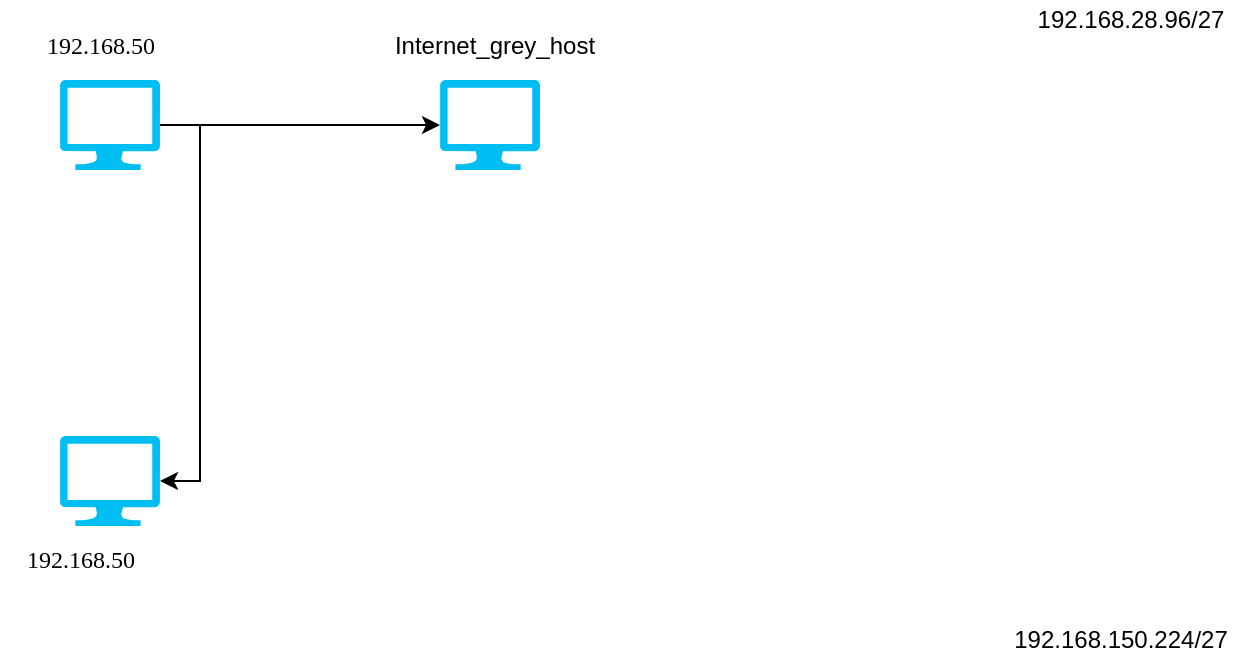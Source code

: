 <mxfile version="13.7.5" type="github">
  <diagram id="EPMpIEe7ug_O9b62MmPM" name="Page-1">
    <mxGraphModel dx="1513" dy="958" grid="1" gridSize="10" guides="1" tooltips="1" connect="1" arrows="1" fold="1" page="1" pageScale="1" pageWidth="2336" pageHeight="1654" math="0" shadow="0">
      <root>
        <mxCell id="0" />
        <mxCell id="1" parent="0" />
        <mxCell id="CrEtwg7Fl6m3hIxUlRlt-11" style="edgeStyle=orthogonalEdgeStyle;rounded=0;orthogonalLoop=1;jettySize=auto;html=1;exitX=1;exitY=0.5;exitDx=0;exitDy=0;exitPerimeter=0;entryX=1;entryY=0.5;entryDx=0;entryDy=0;entryPerimeter=0;" edge="1" parent="1" source="CrEtwg7Fl6m3hIxUlRlt-1" target="CrEtwg7Fl6m3hIxUlRlt-2">
          <mxGeometry relative="1" as="geometry" />
        </mxCell>
        <mxCell id="CrEtwg7Fl6m3hIxUlRlt-19" style="edgeStyle=orthogonalEdgeStyle;rounded=0;orthogonalLoop=1;jettySize=auto;html=1;" edge="1" parent="1" source="CrEtwg7Fl6m3hIxUlRlt-1" target="CrEtwg7Fl6m3hIxUlRlt-17">
          <mxGeometry relative="1" as="geometry" />
        </mxCell>
        <mxCell id="CrEtwg7Fl6m3hIxUlRlt-1" value="" style="verticalLabelPosition=bottom;html=1;verticalAlign=top;align=center;strokeColor=none;fillColor=#00BEF2;shape=mxgraph.azure.computer;pointerEvents=1;" vertex="1" parent="1">
          <mxGeometry x="350" y="270" width="50" height="45" as="geometry" />
        </mxCell>
        <mxCell id="CrEtwg7Fl6m3hIxUlRlt-2" value="" style="verticalLabelPosition=bottom;html=1;verticalAlign=top;align=center;strokeColor=none;fillColor=#00BEF2;shape=mxgraph.azure.computer;pointerEvents=1;" vertex="1" parent="1">
          <mxGeometry x="350" y="448" width="50" height="45" as="geometry" />
        </mxCell>
        <mxCell id="CrEtwg7Fl6m3hIxUlRlt-12" value="&lt;font face=&quot;Lucida Console&quot;&gt;192.168.50&lt;/font&gt;" style="text;html=1;resizable=0;autosize=1;align=center;verticalAlign=middle;points=[];fillColor=none;strokeColor=none;rounded=0;" vertex="1" parent="1">
          <mxGeometry x="330" y="243" width="80" height="20" as="geometry" />
        </mxCell>
        <mxCell id="CrEtwg7Fl6m3hIxUlRlt-13" value="&lt;font face=&quot;Lucida Console&quot;&gt;192.168.50&lt;/font&gt;" style="text;html=1;resizable=0;autosize=1;align=center;verticalAlign=middle;points=[];fillColor=none;strokeColor=none;rounded=0;" vertex="1" parent="1">
          <mxGeometry x="320" y="500" width="80" height="20" as="geometry" />
        </mxCell>
        <mxCell id="CrEtwg7Fl6m3hIxUlRlt-15" value="&lt;div&gt;192.168.28.96/27&lt;/div&gt;" style="text;html=1;resizable=0;autosize=1;align=center;verticalAlign=middle;points=[];fillColor=none;strokeColor=none;rounded=0;" vertex="1" parent="1">
          <mxGeometry x="830" y="230" width="110" height="20" as="geometry" />
        </mxCell>
        <mxCell id="CrEtwg7Fl6m3hIxUlRlt-16" value="&lt;div&gt;192.168.150.224/27&lt;/div&gt;" style="text;html=1;resizable=0;autosize=1;align=center;verticalAlign=middle;points=[];fillColor=none;strokeColor=none;rounded=0;" vertex="1" parent="1">
          <mxGeometry x="820" y="540" width="120" height="20" as="geometry" />
        </mxCell>
        <mxCell id="CrEtwg7Fl6m3hIxUlRlt-17" value="" style="verticalLabelPosition=bottom;html=1;verticalAlign=top;align=center;strokeColor=none;fillColor=#00BEF2;shape=mxgraph.azure.computer;pointerEvents=1;" vertex="1" parent="1">
          <mxGeometry x="540" y="270" width="50" height="45" as="geometry" />
        </mxCell>
        <mxCell id="CrEtwg7Fl6m3hIxUlRlt-20" value="Internet_grey_host" style="text;html=1;resizable=0;autosize=1;align=center;verticalAlign=middle;points=[];fillColor=none;strokeColor=none;rounded=0;" vertex="1" parent="1">
          <mxGeometry x="512" y="243" width="110" height="20" as="geometry" />
        </mxCell>
      </root>
    </mxGraphModel>
  </diagram>
</mxfile>
